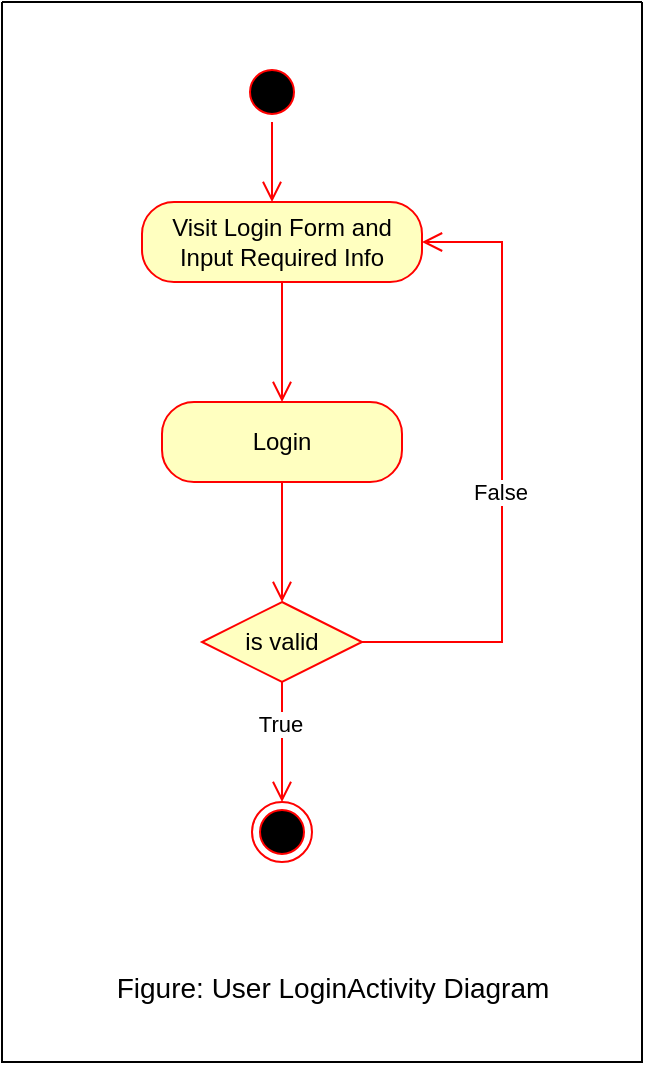 <mxfile version="21.6.8" type="device">
  <diagram name="Page-1" id="qorZWlLPx-mDiRUks7SF">
    <mxGraphModel dx="1036" dy="623" grid="1" gridSize="10" guides="1" tooltips="1" connect="1" arrows="1" fold="1" page="1" pageScale="1" pageWidth="850" pageHeight="1100" math="0" shadow="0">
      <root>
        <mxCell id="0" />
        <mxCell id="1" parent="0" />
        <mxCell id="xCbD243j_bXtMGYKXERr-1" value="" style="ellipse;html=1;shape=startState;fillColor=#000000;strokeColor=#ff0000;" parent="1" vertex="1">
          <mxGeometry x="380" y="190" width="30" height="30" as="geometry" />
        </mxCell>
        <mxCell id="xCbD243j_bXtMGYKXERr-2" value="" style="edgeStyle=orthogonalEdgeStyle;html=1;verticalAlign=bottom;endArrow=open;endSize=8;strokeColor=#ff0000;rounded=0;" parent="1" source="xCbD243j_bXtMGYKXERr-1" edge="1">
          <mxGeometry relative="1" as="geometry">
            <mxPoint x="395" y="260" as="targetPoint" />
          </mxGeometry>
        </mxCell>
        <mxCell id="xCbD243j_bXtMGYKXERr-3" value="Visit Login Form and Input Required Info" style="rounded=1;whiteSpace=wrap;html=1;arcSize=40;fontColor=#000000;fillColor=#ffffc0;strokeColor=#ff0000;" parent="1" vertex="1">
          <mxGeometry x="330" y="260" width="140" height="40" as="geometry" />
        </mxCell>
        <mxCell id="xCbD243j_bXtMGYKXERr-4" value="" style="edgeStyle=orthogonalEdgeStyle;html=1;verticalAlign=bottom;endArrow=open;endSize=8;strokeColor=#ff0000;rounded=0;" parent="1" source="xCbD243j_bXtMGYKXERr-3" edge="1">
          <mxGeometry relative="1" as="geometry">
            <mxPoint x="400" y="360" as="targetPoint" />
          </mxGeometry>
        </mxCell>
        <mxCell id="xCbD243j_bXtMGYKXERr-5" value="Login" style="rounded=1;whiteSpace=wrap;html=1;arcSize=40;fontColor=#000000;fillColor=#ffffc0;strokeColor=#ff0000;" parent="1" vertex="1">
          <mxGeometry x="340" y="360" width="120" height="40" as="geometry" />
        </mxCell>
        <mxCell id="xCbD243j_bXtMGYKXERr-6" value="" style="edgeStyle=orthogonalEdgeStyle;html=1;verticalAlign=bottom;endArrow=open;endSize=8;strokeColor=#ff0000;rounded=0;" parent="1" source="xCbD243j_bXtMGYKXERr-5" edge="1">
          <mxGeometry relative="1" as="geometry">
            <mxPoint x="400" y="460" as="targetPoint" />
          </mxGeometry>
        </mxCell>
        <mxCell id="xCbD243j_bXtMGYKXERr-7" value="is valid" style="rhombus;whiteSpace=wrap;html=1;fontColor=#000000;fillColor=#ffffc0;strokeColor=#ff0000;" parent="1" vertex="1">
          <mxGeometry x="360" y="460" width="80" height="40" as="geometry" />
        </mxCell>
        <mxCell id="xCbD243j_bXtMGYKXERr-8" value="" style="edgeStyle=orthogonalEdgeStyle;html=1;align=left;verticalAlign=bottom;endArrow=open;endSize=8;strokeColor=#ff0000;rounded=0;entryX=1;entryY=0.5;entryDx=0;entryDy=0;exitX=1;exitY=0.5;exitDx=0;exitDy=0;" parent="1" source="xCbD243j_bXtMGYKXERr-7" target="xCbD243j_bXtMGYKXERr-3" edge="1">
          <mxGeometry x="-1" relative="1" as="geometry">
            <mxPoint x="540" y="480" as="targetPoint" />
            <Array as="points">
              <mxPoint x="510" y="480" />
              <mxPoint x="510" y="280" />
            </Array>
          </mxGeometry>
        </mxCell>
        <mxCell id="xCbD243j_bXtMGYKXERr-10" value="False" style="edgeLabel;html=1;align=center;verticalAlign=middle;resizable=0;points=[];" parent="xCbD243j_bXtMGYKXERr-8" vertex="1" connectable="0">
          <mxGeometry x="-0.06" y="1" relative="1" as="geometry">
            <mxPoint as="offset" />
          </mxGeometry>
        </mxCell>
        <mxCell id="xCbD243j_bXtMGYKXERr-9" value="" style="edgeStyle=orthogonalEdgeStyle;html=1;align=left;verticalAlign=top;endArrow=open;endSize=8;strokeColor=#ff0000;rounded=0;" parent="1" source="xCbD243j_bXtMGYKXERr-7" edge="1">
          <mxGeometry x="-1" relative="1" as="geometry">
            <mxPoint x="400" y="560" as="targetPoint" />
          </mxGeometry>
        </mxCell>
        <mxCell id="xCbD243j_bXtMGYKXERr-11" value="True" style="edgeLabel;html=1;align=center;verticalAlign=middle;resizable=0;points=[];" parent="xCbD243j_bXtMGYKXERr-9" vertex="1" connectable="0">
          <mxGeometry x="-0.319" y="-1" relative="1" as="geometry">
            <mxPoint as="offset" />
          </mxGeometry>
        </mxCell>
        <mxCell id="xCbD243j_bXtMGYKXERr-12" value="" style="ellipse;html=1;shape=endState;fillColor=#000000;strokeColor=#ff0000;" parent="1" vertex="1">
          <mxGeometry x="385" y="560" width="30" height="30" as="geometry" />
        </mxCell>
        <mxCell id="xCbD243j_bXtMGYKXERr-13" value="" style="swimlane;startSize=0;" parent="1" vertex="1">
          <mxGeometry x="260" y="160" width="320" height="530" as="geometry" />
        </mxCell>
        <mxCell id="K3zIxBFSwPceSltoocwx-1" value="&lt;font style=&quot;font-size: 14px;&quot;&gt;Figure: User LoginActivity Diagram&lt;/font&gt;" style="text;html=1;align=center;verticalAlign=middle;resizable=0;points=[];autosize=1;strokeColor=none;fillColor=none;" vertex="1" parent="xCbD243j_bXtMGYKXERr-13">
          <mxGeometry x="45" y="478" width="240" height="30" as="geometry" />
        </mxCell>
      </root>
    </mxGraphModel>
  </diagram>
</mxfile>
